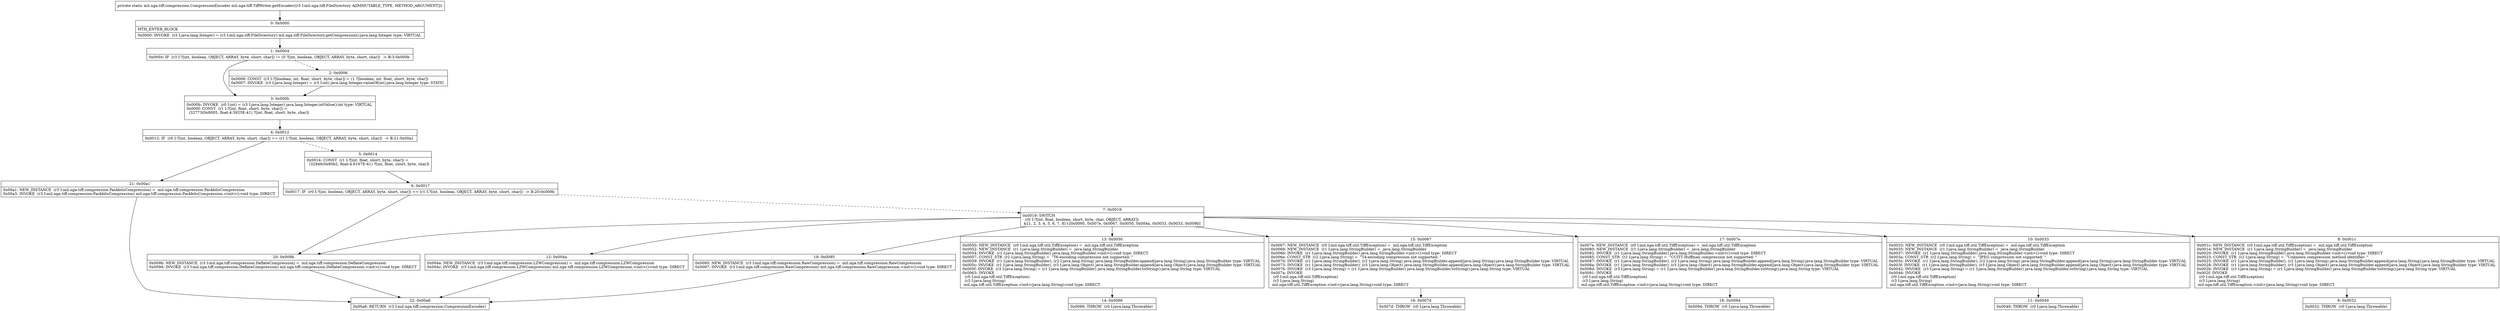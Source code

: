 digraph "CFG formil.nga.tiff.TiffWriter.getEncoder(Lmil\/nga\/tiff\/FileDirectory;)Lmil\/nga\/tiff\/compression\/CompressionEncoder;" {
Node_0 [shape=record,label="{0\:\ 0x0000|MTH_ENTER_BLOCK\l|0x0000: INVOKE  (r3 I:java.lang.Integer) = (r3 I:mil.nga.tiff.FileDirectory) mil.nga.tiff.FileDirectory.getCompression():java.lang.Integer type: VIRTUAL \l}"];
Node_1 [shape=record,label="{1\:\ 0x0004|0x0004: IF  (r3 I:?[int, boolean, OBJECT, ARRAY, byte, short, char]) != (0 ?[int, boolean, OBJECT, ARRAY, byte, short, char])  \-\> B:3:0x000b \l}"];
Node_2 [shape=record,label="{2\:\ 0x0006|0x0006: CONST  (r3 I:?[boolean, int, float, short, byte, char]) = (1 ?[boolean, int, float, short, byte, char]) \l0x0007: INVOKE  (r3 I:java.lang.Integer) = (r3 I:int) java.lang.Integer.valueOf(int):java.lang.Integer type: STATIC \l}"];
Node_3 [shape=record,label="{3\:\ 0x000b|0x000b: INVOKE  (r0 I:int) = (r3 I:java.lang.Integer) java.lang.Integer.intValue():int type: VIRTUAL \l0x000f: CONST  (r1 I:?[int, float, short, byte, char]) = \l  (32773(0x8005, float:4.5925E\-41) ?[int, float, short, byte, char])\l \l}"];
Node_4 [shape=record,label="{4\:\ 0x0012|0x0012: IF  (r0 I:?[int, boolean, OBJECT, ARRAY, byte, short, char]) == (r1 I:?[int, boolean, OBJECT, ARRAY, byte, short, char])  \-\> B:21:0x00a1 \l}"];
Node_5 [shape=record,label="{5\:\ 0x0014|0x0014: CONST  (r1 I:?[int, float, short, byte, char]) = \l  (32946(0x80b2, float:4.6167E\-41) ?[int, float, short, byte, char])\l \l}"];
Node_6 [shape=record,label="{6\:\ 0x0017|0x0017: IF  (r0 I:?[int, boolean, OBJECT, ARRAY, byte, short, char]) == (r1 I:?[int, boolean, OBJECT, ARRAY, byte, short, char])  \-\> B:20:0x009b \l}"];
Node_7 [shape=record,label="{7\:\ 0x0019|0x0019: SWITCH  \l  (r0 I:?[int, float, boolean, short, byte, char, OBJECT, ARRAY])\l k:[1, 2, 3, 4, 5, 6, 7, 8] t:[0x0095, 0x007e, 0x0067, 0x0050, 0x004a, 0x0033, 0x0033, 0x009b] \l}"];
Node_8 [shape=record,label="{8\:\ 0x001c|0x001c: NEW_INSTANCE  (r0 I:mil.nga.tiff.util.TiffException) =  mil.nga.tiff.util.TiffException \l0x001e: NEW_INSTANCE  (r1 I:java.lang.StringBuilder) =  java.lang.StringBuilder \l0x0020: INVOKE  (r1 I:java.lang.StringBuilder) java.lang.StringBuilder.\<init\>():void type: DIRECT \l0x0023: CONST_STR  (r2 I:java.lang.String) =  \"Unknown compression method identifier: \" \l0x0025: INVOKE  (r1 I:java.lang.StringBuilder), (r2 I:java.lang.String) java.lang.StringBuilder.append(java.lang.String):java.lang.StringBuilder type: VIRTUAL \l0x0028: INVOKE  (r1 I:java.lang.StringBuilder), (r3 I:java.lang.Object) java.lang.StringBuilder.append(java.lang.Object):java.lang.StringBuilder type: VIRTUAL \l0x002b: INVOKE  (r3 I:java.lang.String) = (r1 I:java.lang.StringBuilder) java.lang.StringBuilder.toString():java.lang.String type: VIRTUAL \l0x002f: INVOKE  \l  (r0 I:mil.nga.tiff.util.TiffException)\l  (r3 I:java.lang.String)\l mil.nga.tiff.util.TiffException.\<init\>(java.lang.String):void type: DIRECT \l}"];
Node_9 [shape=record,label="{9\:\ 0x0032|0x0032: THROW  (r0 I:java.lang.Throwable) \l}"];
Node_10 [shape=record,label="{10\:\ 0x0033|0x0033: NEW_INSTANCE  (r0 I:mil.nga.tiff.util.TiffException) =  mil.nga.tiff.util.TiffException \l0x0035: NEW_INSTANCE  (r1 I:java.lang.StringBuilder) =  java.lang.StringBuilder \l0x0037: INVOKE  (r1 I:java.lang.StringBuilder) java.lang.StringBuilder.\<init\>():void type: DIRECT \l0x003a: CONST_STR  (r2 I:java.lang.String) =  \"JPEG compression not supported: \" \l0x003c: INVOKE  (r1 I:java.lang.StringBuilder), (r2 I:java.lang.String) java.lang.StringBuilder.append(java.lang.String):java.lang.StringBuilder type: VIRTUAL \l0x003f: INVOKE  (r1 I:java.lang.StringBuilder), (r3 I:java.lang.Object) java.lang.StringBuilder.append(java.lang.Object):java.lang.StringBuilder type: VIRTUAL \l0x0042: INVOKE  (r3 I:java.lang.String) = (r1 I:java.lang.StringBuilder) java.lang.StringBuilder.toString():java.lang.String type: VIRTUAL \l0x0046: INVOKE  \l  (r0 I:mil.nga.tiff.util.TiffException)\l  (r3 I:java.lang.String)\l mil.nga.tiff.util.TiffException.\<init\>(java.lang.String):void type: DIRECT \l}"];
Node_11 [shape=record,label="{11\:\ 0x0049|0x0049: THROW  (r0 I:java.lang.Throwable) \l}"];
Node_12 [shape=record,label="{12\:\ 0x004a|0x004a: NEW_INSTANCE  (r3 I:mil.nga.tiff.compression.LZWCompression) =  mil.nga.tiff.compression.LZWCompression \l0x004c: INVOKE  (r3 I:mil.nga.tiff.compression.LZWCompression) mil.nga.tiff.compression.LZWCompression.\<init\>():void type: DIRECT \l}"];
Node_13 [shape=record,label="{13\:\ 0x0050|0x0050: NEW_INSTANCE  (r0 I:mil.nga.tiff.util.TiffException) =  mil.nga.tiff.util.TiffException \l0x0052: NEW_INSTANCE  (r1 I:java.lang.StringBuilder) =  java.lang.StringBuilder \l0x0054: INVOKE  (r1 I:java.lang.StringBuilder) java.lang.StringBuilder.\<init\>():void type: DIRECT \l0x0057: CONST_STR  (r2 I:java.lang.String) =  \"T6\-encoding compression not supported: \" \l0x0059: INVOKE  (r1 I:java.lang.StringBuilder), (r2 I:java.lang.String) java.lang.StringBuilder.append(java.lang.String):java.lang.StringBuilder type: VIRTUAL \l0x005c: INVOKE  (r1 I:java.lang.StringBuilder), (r3 I:java.lang.Object) java.lang.StringBuilder.append(java.lang.Object):java.lang.StringBuilder type: VIRTUAL \l0x005f: INVOKE  (r3 I:java.lang.String) = (r1 I:java.lang.StringBuilder) java.lang.StringBuilder.toString():java.lang.String type: VIRTUAL \l0x0063: INVOKE  \l  (r0 I:mil.nga.tiff.util.TiffException)\l  (r3 I:java.lang.String)\l mil.nga.tiff.util.TiffException.\<init\>(java.lang.String):void type: DIRECT \l}"];
Node_14 [shape=record,label="{14\:\ 0x0066|0x0066: THROW  (r0 I:java.lang.Throwable) \l}"];
Node_15 [shape=record,label="{15\:\ 0x0067|0x0067: NEW_INSTANCE  (r0 I:mil.nga.tiff.util.TiffException) =  mil.nga.tiff.util.TiffException \l0x0069: NEW_INSTANCE  (r1 I:java.lang.StringBuilder) =  java.lang.StringBuilder \l0x006b: INVOKE  (r1 I:java.lang.StringBuilder) java.lang.StringBuilder.\<init\>():void type: DIRECT \l0x006e: CONST_STR  (r2 I:java.lang.String) =  \"T4\-encoding compression not supported: \" \l0x0070: INVOKE  (r1 I:java.lang.StringBuilder), (r2 I:java.lang.String) java.lang.StringBuilder.append(java.lang.String):java.lang.StringBuilder type: VIRTUAL \l0x0073: INVOKE  (r1 I:java.lang.StringBuilder), (r3 I:java.lang.Object) java.lang.StringBuilder.append(java.lang.Object):java.lang.StringBuilder type: VIRTUAL \l0x0076: INVOKE  (r3 I:java.lang.String) = (r1 I:java.lang.StringBuilder) java.lang.StringBuilder.toString():java.lang.String type: VIRTUAL \l0x007a: INVOKE  \l  (r0 I:mil.nga.tiff.util.TiffException)\l  (r3 I:java.lang.String)\l mil.nga.tiff.util.TiffException.\<init\>(java.lang.String):void type: DIRECT \l}"];
Node_16 [shape=record,label="{16\:\ 0x007d|0x007d: THROW  (r0 I:java.lang.Throwable) \l}"];
Node_17 [shape=record,label="{17\:\ 0x007e|0x007e: NEW_INSTANCE  (r0 I:mil.nga.tiff.util.TiffException) =  mil.nga.tiff.util.TiffException \l0x0080: NEW_INSTANCE  (r1 I:java.lang.StringBuilder) =  java.lang.StringBuilder \l0x0082: INVOKE  (r1 I:java.lang.StringBuilder) java.lang.StringBuilder.\<init\>():void type: DIRECT \l0x0085: CONST_STR  (r2 I:java.lang.String) =  \"CCITT Huffman compression not supported: \" \l0x0087: INVOKE  (r1 I:java.lang.StringBuilder), (r2 I:java.lang.String) java.lang.StringBuilder.append(java.lang.String):java.lang.StringBuilder type: VIRTUAL \l0x008a: INVOKE  (r1 I:java.lang.StringBuilder), (r3 I:java.lang.Object) java.lang.StringBuilder.append(java.lang.Object):java.lang.StringBuilder type: VIRTUAL \l0x008d: INVOKE  (r3 I:java.lang.String) = (r1 I:java.lang.StringBuilder) java.lang.StringBuilder.toString():java.lang.String type: VIRTUAL \l0x0091: INVOKE  \l  (r0 I:mil.nga.tiff.util.TiffException)\l  (r3 I:java.lang.String)\l mil.nga.tiff.util.TiffException.\<init\>(java.lang.String):void type: DIRECT \l}"];
Node_18 [shape=record,label="{18\:\ 0x0094|0x0094: THROW  (r0 I:java.lang.Throwable) \l}"];
Node_19 [shape=record,label="{19\:\ 0x0095|0x0095: NEW_INSTANCE  (r3 I:mil.nga.tiff.compression.RawCompression) =  mil.nga.tiff.compression.RawCompression \l0x0097: INVOKE  (r3 I:mil.nga.tiff.compression.RawCompression) mil.nga.tiff.compression.RawCompression.\<init\>():void type: DIRECT \l}"];
Node_20 [shape=record,label="{20\:\ 0x009b|0x009b: NEW_INSTANCE  (r3 I:mil.nga.tiff.compression.DeflateCompression) =  mil.nga.tiff.compression.DeflateCompression \l0x009d: INVOKE  (r3 I:mil.nga.tiff.compression.DeflateCompression) mil.nga.tiff.compression.DeflateCompression.\<init\>():void type: DIRECT \l}"];
Node_21 [shape=record,label="{21\:\ 0x00a1|0x00a1: NEW_INSTANCE  (r3 I:mil.nga.tiff.compression.PackbitsCompression) =  mil.nga.tiff.compression.PackbitsCompression \l0x00a3: INVOKE  (r3 I:mil.nga.tiff.compression.PackbitsCompression) mil.nga.tiff.compression.PackbitsCompression.\<init\>():void type: DIRECT \l}"];
Node_22 [shape=record,label="{22\:\ 0x00a6|0x00a6: RETURN  (r3 I:mil.nga.tiff.compression.CompressionEncoder) \l}"];
MethodNode[shape=record,label="{private static mil.nga.tiff.compression.CompressionEncoder mil.nga.tiff.TiffWriter.getEncoder((r3 I:mil.nga.tiff.FileDirectory A[IMMUTABLE_TYPE, METHOD_ARGUMENT])) }"];
MethodNode -> Node_0;
Node_0 -> Node_1;
Node_1 -> Node_2[style=dashed];
Node_1 -> Node_3;
Node_2 -> Node_3;
Node_3 -> Node_4;
Node_4 -> Node_5[style=dashed];
Node_4 -> Node_21;
Node_5 -> Node_6;
Node_6 -> Node_7[style=dashed];
Node_6 -> Node_20;
Node_7 -> Node_8;
Node_7 -> Node_10;
Node_7 -> Node_12;
Node_7 -> Node_13;
Node_7 -> Node_15;
Node_7 -> Node_17;
Node_7 -> Node_19;
Node_7 -> Node_20;
Node_8 -> Node_9;
Node_10 -> Node_11;
Node_12 -> Node_22;
Node_13 -> Node_14;
Node_15 -> Node_16;
Node_17 -> Node_18;
Node_19 -> Node_22;
Node_20 -> Node_22;
Node_21 -> Node_22;
}

